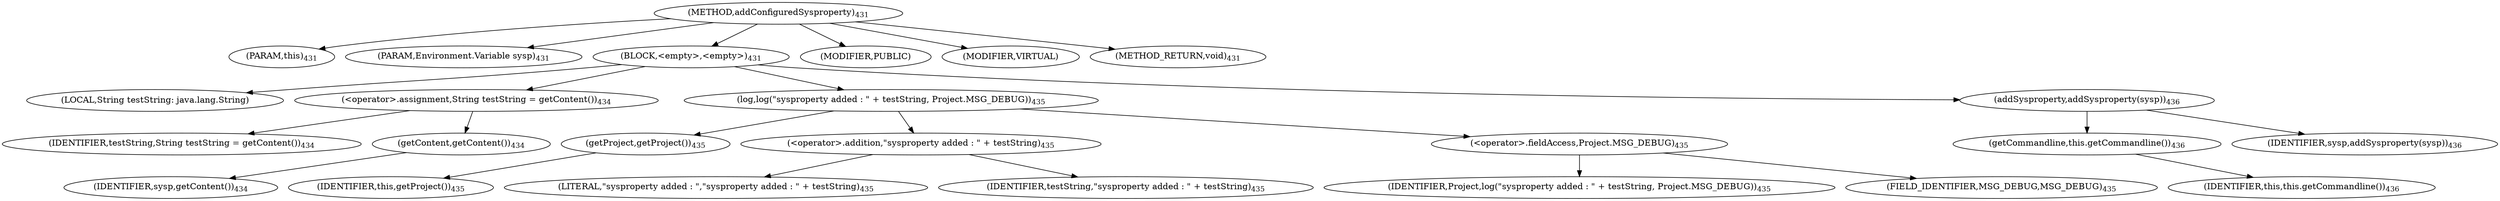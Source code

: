 digraph "addConfiguredSysproperty" {  
"603" [label = <(METHOD,addConfiguredSysproperty)<SUB>431</SUB>> ]
"34" [label = <(PARAM,this)<SUB>431</SUB>> ]
"604" [label = <(PARAM,Environment.Variable sysp)<SUB>431</SUB>> ]
"605" [label = <(BLOCK,&lt;empty&gt;,&lt;empty&gt;)<SUB>431</SUB>> ]
"606" [label = <(LOCAL,String testString: java.lang.String)> ]
"607" [label = <(&lt;operator&gt;.assignment,String testString = getContent())<SUB>434</SUB>> ]
"608" [label = <(IDENTIFIER,testString,String testString = getContent())<SUB>434</SUB>> ]
"609" [label = <(getContent,getContent())<SUB>434</SUB>> ]
"610" [label = <(IDENTIFIER,sysp,getContent())<SUB>434</SUB>> ]
"611" [label = <(log,log(&quot;sysproperty added : &quot; + testString, Project.MSG_DEBUG))<SUB>435</SUB>> ]
"612" [label = <(getProject,getProject())<SUB>435</SUB>> ]
"33" [label = <(IDENTIFIER,this,getProject())<SUB>435</SUB>> ]
"613" [label = <(&lt;operator&gt;.addition,&quot;sysproperty added : &quot; + testString)<SUB>435</SUB>> ]
"614" [label = <(LITERAL,&quot;sysproperty added : &quot;,&quot;sysproperty added : &quot; + testString)<SUB>435</SUB>> ]
"615" [label = <(IDENTIFIER,testString,&quot;sysproperty added : &quot; + testString)<SUB>435</SUB>> ]
"616" [label = <(&lt;operator&gt;.fieldAccess,Project.MSG_DEBUG)<SUB>435</SUB>> ]
"617" [label = <(IDENTIFIER,Project,log(&quot;sysproperty added : &quot; + testString, Project.MSG_DEBUG))<SUB>435</SUB>> ]
"618" [label = <(FIELD_IDENTIFIER,MSG_DEBUG,MSG_DEBUG)<SUB>435</SUB>> ]
"619" [label = <(addSysproperty,addSysproperty(sysp))<SUB>436</SUB>> ]
"620" [label = <(getCommandline,this.getCommandline())<SUB>436</SUB>> ]
"35" [label = <(IDENTIFIER,this,this.getCommandline())<SUB>436</SUB>> ]
"621" [label = <(IDENTIFIER,sysp,addSysproperty(sysp))<SUB>436</SUB>> ]
"622" [label = <(MODIFIER,PUBLIC)> ]
"623" [label = <(MODIFIER,VIRTUAL)> ]
"624" [label = <(METHOD_RETURN,void)<SUB>431</SUB>> ]
  "603" -> "34" 
  "603" -> "604" 
  "603" -> "605" 
  "603" -> "622" 
  "603" -> "623" 
  "603" -> "624" 
  "605" -> "606" 
  "605" -> "607" 
  "605" -> "611" 
  "605" -> "619" 
  "607" -> "608" 
  "607" -> "609" 
  "609" -> "610" 
  "611" -> "612" 
  "611" -> "613" 
  "611" -> "616" 
  "612" -> "33" 
  "613" -> "614" 
  "613" -> "615" 
  "616" -> "617" 
  "616" -> "618" 
  "619" -> "620" 
  "619" -> "621" 
  "620" -> "35" 
}
